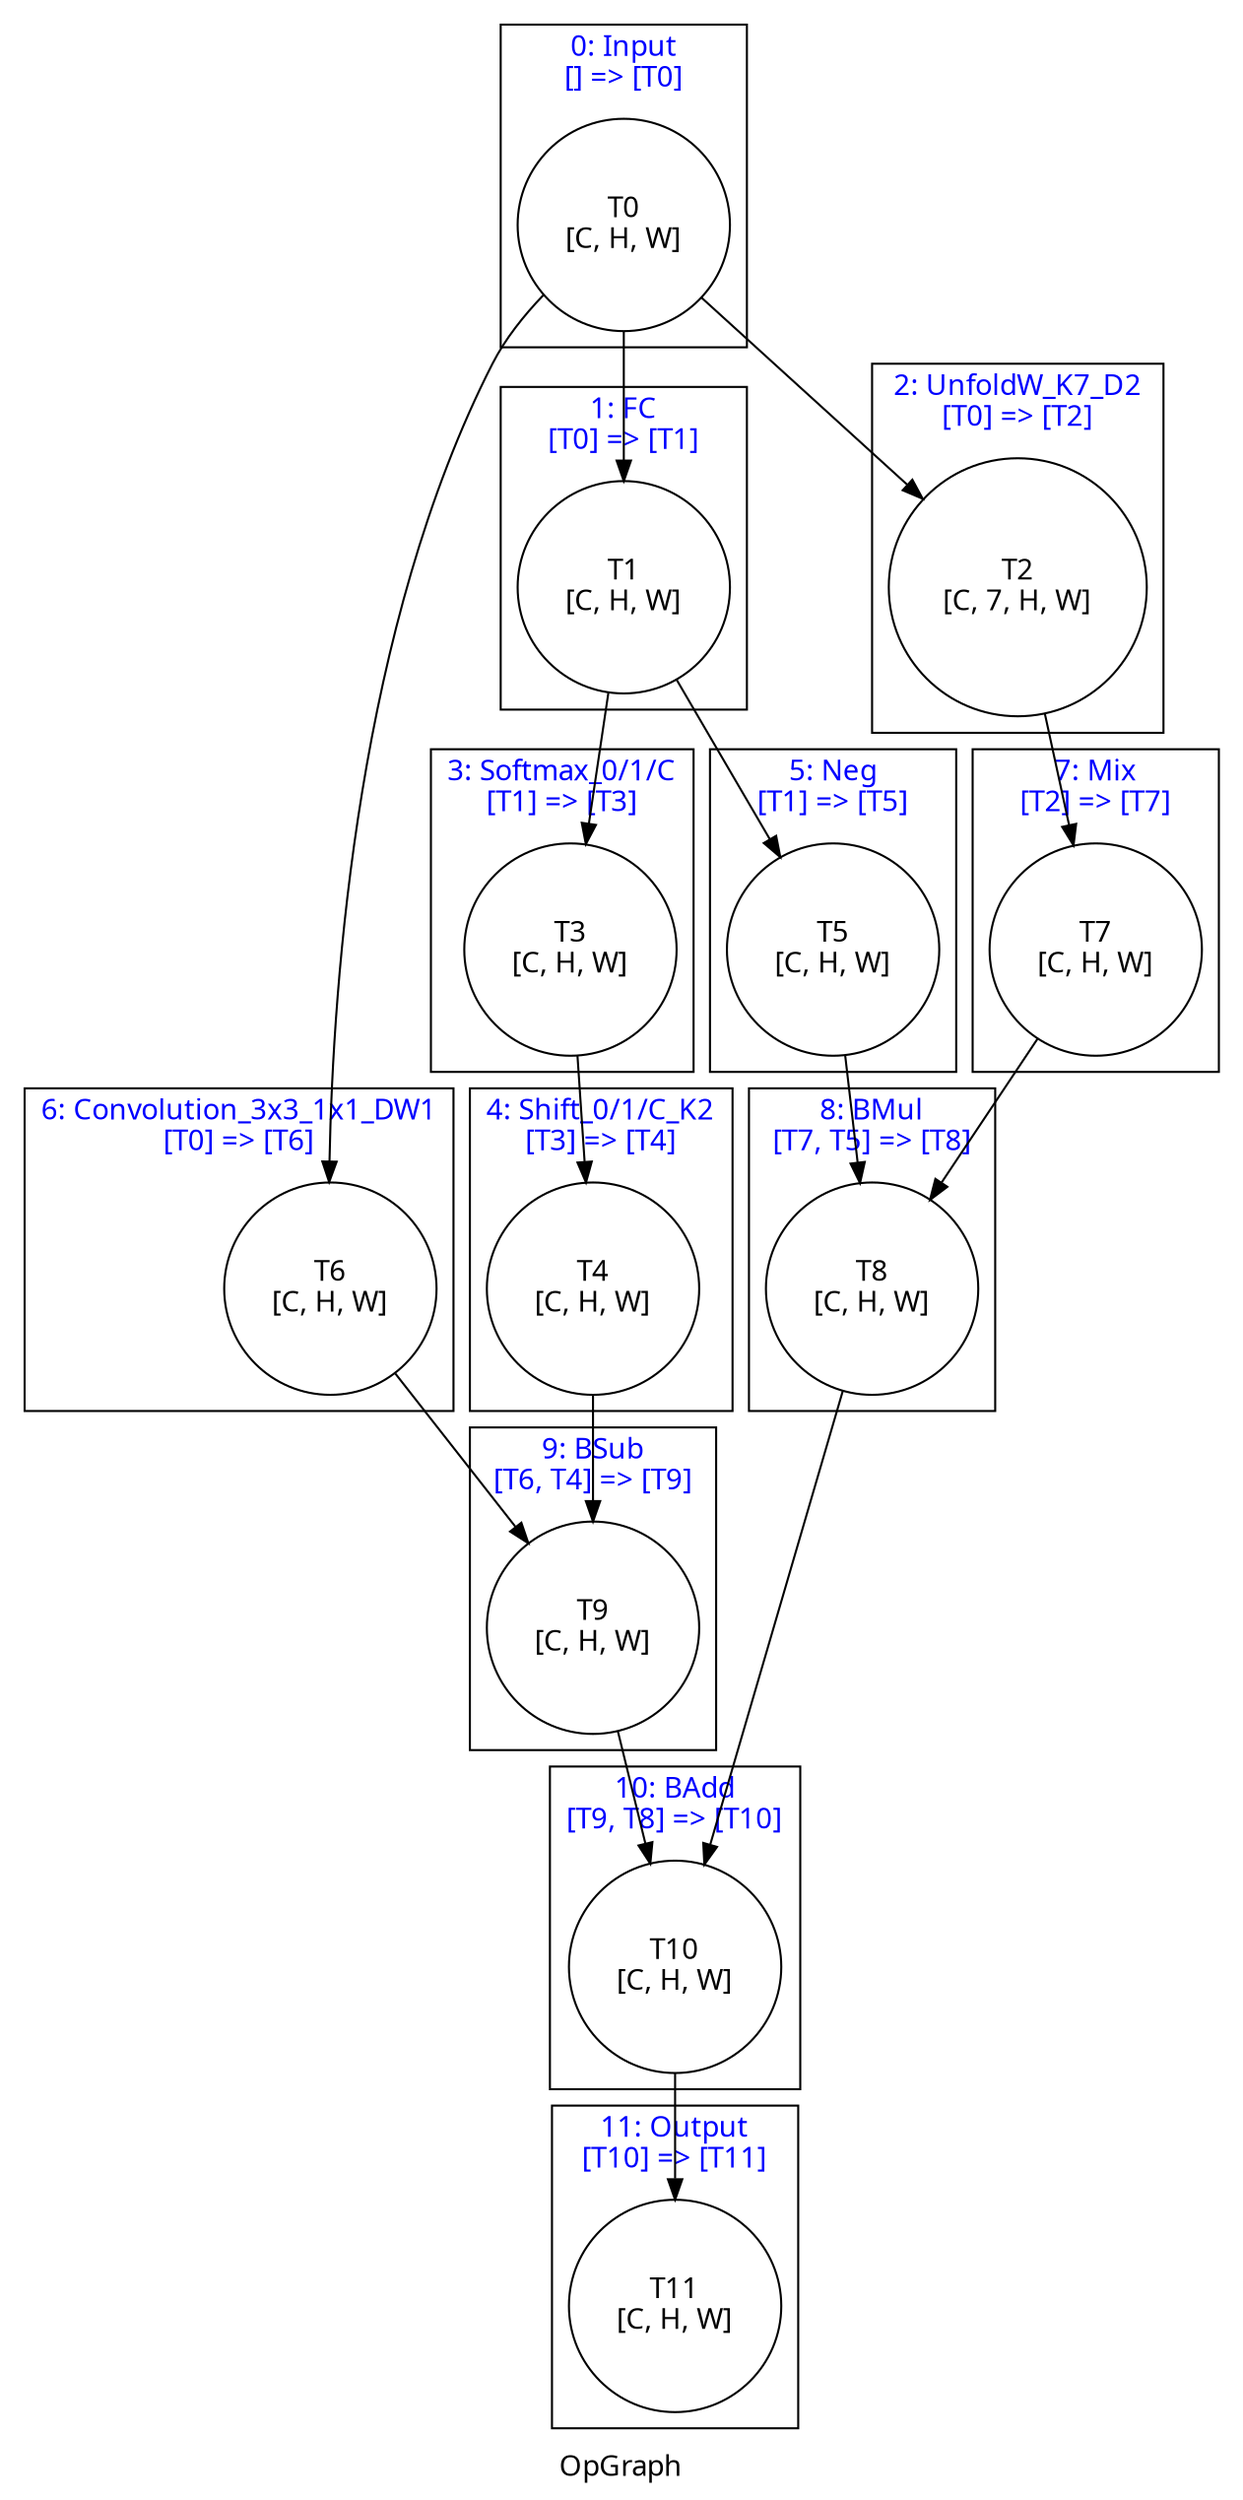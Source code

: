 digraph OpGraph {
    label = "OpGraph"
    fontname = "Graphik";
    subgraph tensors {
        node [shape = circle, color = black, fontname = "Graphik"]
        t_0; t_1; t_2; t_3; t_4; t_5; t_6; t_7; t_8; t_9; t_10; t_11; 
    }
    subgraph cluster_0 {
        fontcolor = blue;
        label = "0: Input\n[] => [T0]";
        t_0 [label = "T0\n[C, H, W]"];
    }
    subgraph cluster_1 {
        fontcolor = blue;
        label = "1: FC\n[T0] => [T1]";
        t_1 [label = "T1\n[C, H, W]"];
    }
    subgraph cluster_2 {
        fontcolor = blue;
        label = "2: UnfoldW_K7_D2\n[T0] => [T2]";
        t_2 [label = "T2\n[C, 7, H, W]"];
    }
    subgraph cluster_3 {
        fontcolor = blue;
        label = "3: Softmax_0/1/C\n[T1] => [T3]";
        t_3 [label = "T3\n[C, H, W]"];
    }
    subgraph cluster_4 {
        fontcolor = blue;
        label = "4: Shift_0/1/C_K2\n[T3] => [T4]";
        t_4 [label = "T4\n[C, H, W]"];
    }
    subgraph cluster_5 {
        fontcolor = blue;
        label = "5: Neg\n[T1] => [T5]";
        t_5 [label = "T5\n[C, H, W]"];
    }
    subgraph cluster_6 {
        fontcolor = blue;
        label = "6: Convolution_3x3_1x1_DW1\n[T0] => [T6]";
        t_6 [label = "T6\n[C, H, W]"];
    }
    subgraph cluster_7 {
        fontcolor = blue;
        label = "7: Mix\n[T2] => [T7]";
        t_7 [label = "T7\n[C, H, W]"];
    }
    subgraph cluster_8 {
        fontcolor = blue;
        label = "8: BMul\n[T7, T5] => [T8]";
        t_8 [label = "T8\n[C, H, W]"];
    }
    subgraph cluster_9 {
        fontcolor = blue;
        label = "9: BSub\n[T6, T4] => [T9]";
        t_9 [label = "T9\n[C, H, W]"];
    }
    subgraph cluster_10 {
        fontcolor = blue;
        label = "10: BAdd\n[T9, T8] => [T10]";
        t_10 [label = "T10\n[C, H, W]"];
    }
    subgraph cluster_11 {
        fontcolor = blue;
        label = "11: Output\n[T10] => [T11]";
        t_11 [label = "T11\n[C, H, W]"];
    }
    t_0 -> t_1;
    t_0 -> t_2;
    t_0 -> t_6;
    t_1 -> t_3;
    t_1 -> t_5;
    t_2 -> t_7;
    t_3 -> t_4;
    t_4 -> t_9;
    t_5 -> t_8;
    t_6 -> t_9;
    t_7 -> t_8;
    t_8 -> t_10;
    t_9 -> t_10;
    t_10 -> t_11;
}

